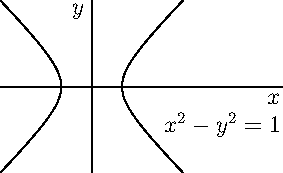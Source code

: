 import graph;
size(5cm);
xaxis("$x$");
yaxis("$y$");
real f3(real x) {return sqrt(x^2-1);}
real f4(real x) {return -sqrt(x^2-1);}
draw(graph(f3,-3,-1));
draw(graph(f3,1,3));
draw(graph(f4,-3,-1));
draw(graph(f4,1,3));
label("$x^2-y^2=1$", (2.2,-1.8),NE);

